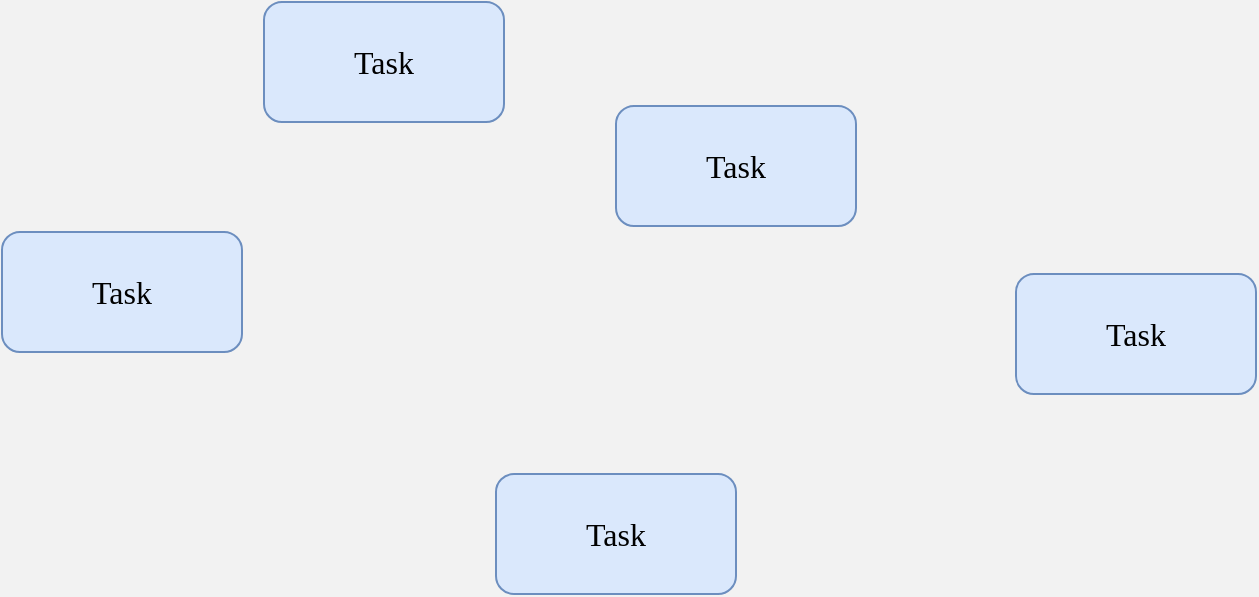 <mxfile version="20.0.3" type="github">
  <diagram id="nJP0g5NtzlGyg-tOw0lX" name="Page-1">
    <mxGraphModel dx="1198" dy="812" grid="0" gridSize="10" guides="1" tooltips="1" connect="1" arrows="1" fold="1" page="1" pageScale="1" pageWidth="1654" pageHeight="2336" background="#F2f2f2" math="0" shadow="0">
      <root>
        <mxCell id="0" />
        <mxCell id="1" parent="0" />
        <mxCell id="0bHwUgwux6Rm_F31SL8b-1" value="Task" style="rounded=1;whiteSpace=wrap;html=1;fontSize=16;fillColor=#dae8fc;strokeColor=#6c8ebf;fontFamily=Comic Sans MS;" vertex="1" parent="1">
          <mxGeometry x="651" y="1507" width="120" height="60" as="geometry" />
        </mxCell>
        <mxCell id="0bHwUgwux6Rm_F31SL8b-2" value="Task" style="rounded=1;whiteSpace=wrap;html=1;fontSize=16;fillColor=#dae8fc;strokeColor=#6c8ebf;fontFamily=Comic Sans MS;" vertex="1" parent="1">
          <mxGeometry x="520" y="1622" width="120" height="60" as="geometry" />
        </mxCell>
        <mxCell id="0bHwUgwux6Rm_F31SL8b-3" value="Task" style="rounded=1;whiteSpace=wrap;html=1;fontSize=16;fillColor=#dae8fc;strokeColor=#6c8ebf;fontFamily=Comic Sans MS;" vertex="1" parent="1">
          <mxGeometry x="827" y="1559" width="120" height="60" as="geometry" />
        </mxCell>
        <mxCell id="0bHwUgwux6Rm_F31SL8b-4" value="Task" style="rounded=1;whiteSpace=wrap;html=1;fontSize=16;fillColor=#dae8fc;strokeColor=#6c8ebf;fontFamily=Comic Sans MS;" vertex="1" parent="1">
          <mxGeometry x="767" y="1743" width="120" height="60" as="geometry" />
        </mxCell>
        <mxCell id="0bHwUgwux6Rm_F31SL8b-5" value="Task" style="rounded=1;whiteSpace=wrap;html=1;fontSize=16;fillColor=#dae8fc;strokeColor=#6c8ebf;fontFamily=Comic Sans MS;" vertex="1" parent="1">
          <mxGeometry x="1027" y="1643" width="120" height="60" as="geometry" />
        </mxCell>
      </root>
    </mxGraphModel>
  </diagram>
</mxfile>
